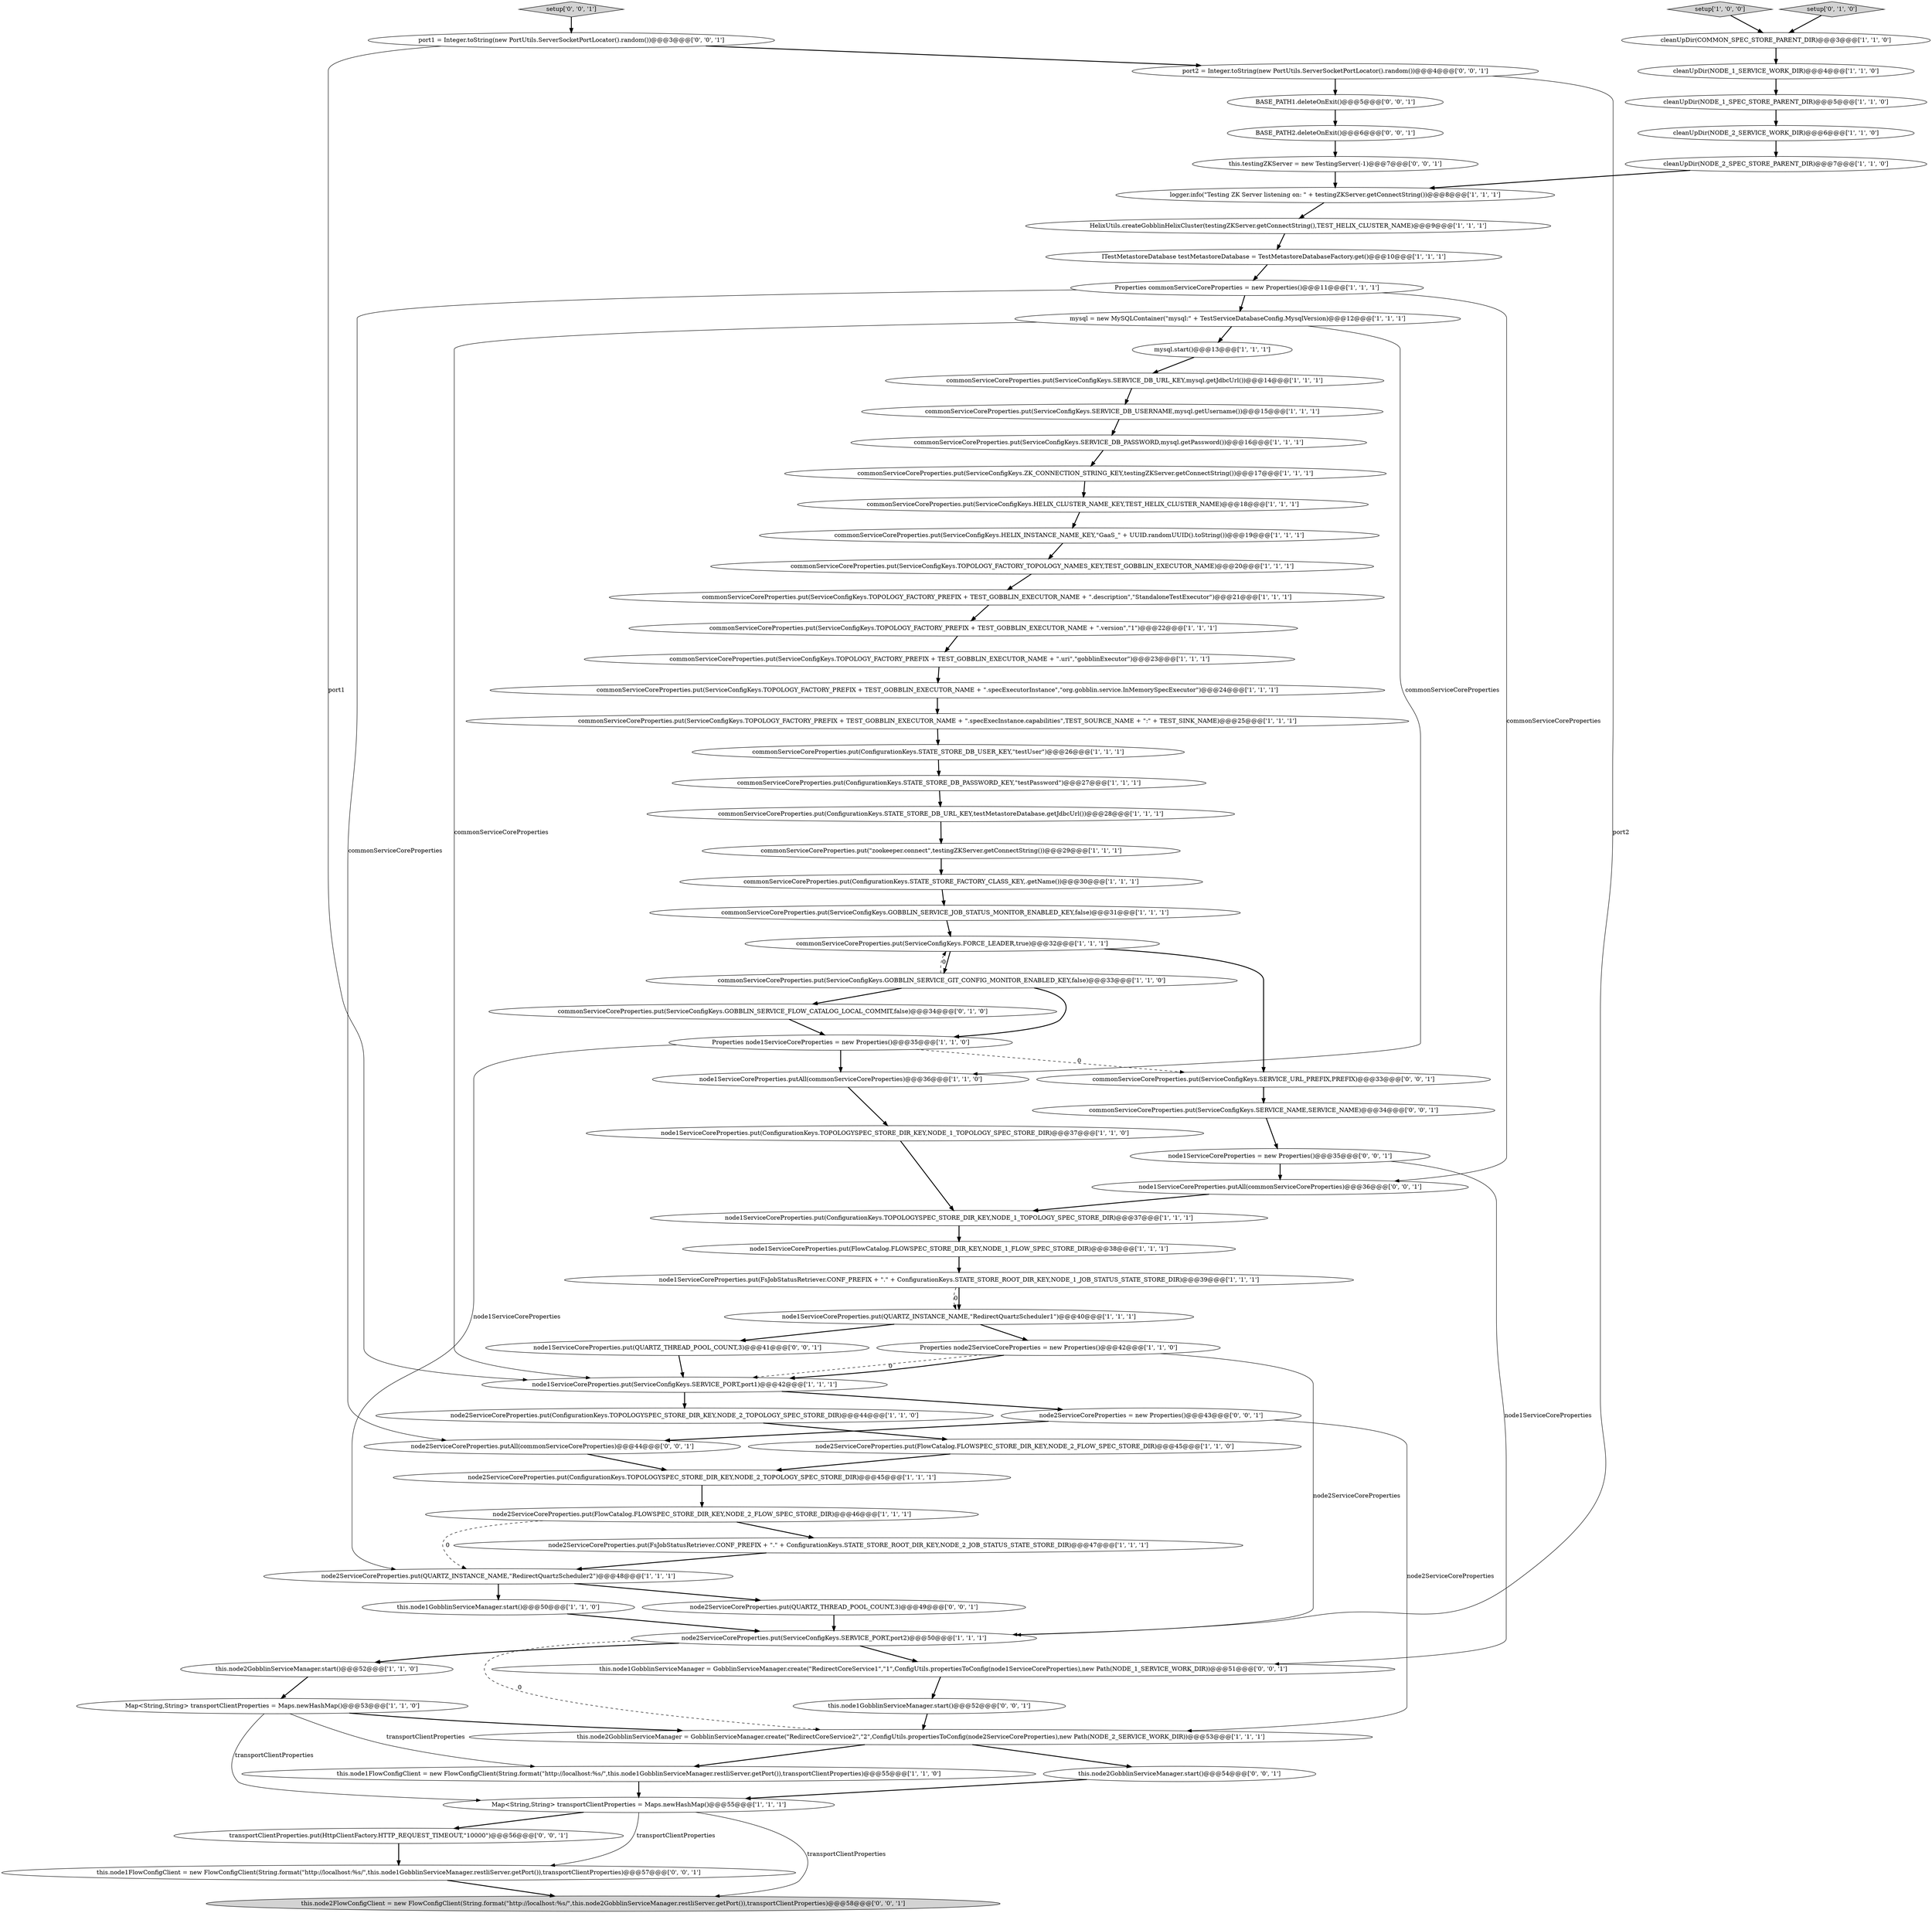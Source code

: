 digraph {
39 [style = filled, label = "commonServiceCoreProperties.put(ServiceConfigKeys.TOPOLOGY_FACTORY_PREFIX + TEST_GOBBLIN_EXECUTOR_NAME + \".specExecInstance.capabilities\",TEST_SOURCE_NAME + \":\" + TEST_SINK_NAME)@@@25@@@['1', '1', '1']", fillcolor = white, shape = ellipse image = "AAA0AAABBB1BBB"];
5 [style = filled, label = "commonServiceCoreProperties.put(ServiceConfigKeys.TOPOLOGY_FACTORY_PREFIX + TEST_GOBBLIN_EXECUTOR_NAME + \".version\",\"1\")@@@22@@@['1', '1', '1']", fillcolor = white, shape = ellipse image = "AAA0AAABBB1BBB"];
32 [style = filled, label = "node1ServiceCoreProperties.put(FlowCatalog.FLOWSPEC_STORE_DIR_KEY,NODE_1_FLOW_SPEC_STORE_DIR)@@@38@@@['1', '1', '1']", fillcolor = white, shape = ellipse image = "AAA0AAABBB1BBB"];
52 [style = filled, label = "node1ServiceCoreProperties.put(ServiceConfigKeys.SERVICE_PORT,port1)@@@42@@@['1', '1', '1']", fillcolor = white, shape = ellipse image = "AAA0AAABBB1BBB"];
64 [style = filled, label = "this.node2GobblinServiceManager.start()@@@54@@@['0', '0', '1']", fillcolor = white, shape = ellipse image = "AAA0AAABBB3BBB"];
57 [style = filled, label = "this.node1GobblinServiceManager.start()@@@52@@@['0', '0', '1']", fillcolor = white, shape = ellipse image = "AAA0AAABBB3BBB"];
58 [style = filled, label = "node1ServiceCoreProperties.putAll(commonServiceCoreProperties)@@@36@@@['0', '0', '1']", fillcolor = white, shape = ellipse image = "AAA0AAABBB3BBB"];
71 [style = filled, label = "node1ServiceCoreProperties = new Properties()@@@35@@@['0', '0', '1']", fillcolor = white, shape = ellipse image = "AAA0AAABBB3BBB"];
73 [style = filled, label = "BASE_PATH2.deleteOnExit()@@@6@@@['0', '0', '1']", fillcolor = white, shape = ellipse image = "AAA0AAABBB3BBB"];
10 [style = filled, label = "mysql = new MySQLContainer(\"mysql:\" + TestServiceDatabaseConfig.MysqlVersion)@@@12@@@['1', '1', '1']", fillcolor = white, shape = ellipse image = "AAA0AAABBB1BBB"];
27 [style = filled, label = "Properties node2ServiceCoreProperties = new Properties()@@@42@@@['1', '1', '0']", fillcolor = white, shape = ellipse image = "AAA0AAABBB1BBB"];
62 [style = filled, label = "this.testingZKServer = new TestingServer(-1)@@@7@@@['0', '0', '1']", fillcolor = white, shape = ellipse image = "AAA0AAABBB3BBB"];
13 [style = filled, label = "node2ServiceCoreProperties.put(ServiceConfigKeys.SERVICE_PORT,port2)@@@50@@@['1', '1', '1']", fillcolor = white, shape = ellipse image = "AAA0AAABBB1BBB"];
23 [style = filled, label = "commonServiceCoreProperties.put(ServiceConfigKeys.SERVICE_DB_URL_KEY,mysql.getJdbcUrl())@@@14@@@['1', '1', '1']", fillcolor = white, shape = ellipse image = "AAA0AAABBB1BBB"];
0 [style = filled, label = "mysql.start()@@@13@@@['1', '1', '1']", fillcolor = white, shape = ellipse image = "AAA0AAABBB1BBB"];
22 [style = filled, label = "node2ServiceCoreProperties.put(ConfigurationKeys.TOPOLOGYSPEC_STORE_DIR_KEY,NODE_2_TOPOLOGY_SPEC_STORE_DIR)@@@45@@@['1', '1', '1']", fillcolor = white, shape = ellipse image = "AAA0AAABBB1BBB"];
74 [style = filled, label = "node1ServiceCoreProperties.put(QUARTZ_THREAD_POOL_COUNT,3)@@@41@@@['0', '0', '1']", fillcolor = white, shape = ellipse image = "AAA0AAABBB3BBB"];
49 [style = filled, label = "HelixUtils.createGobblinHelixCluster(testingZKServer.getConnectString(),TEST_HELIX_CLUSTER_NAME)@@@9@@@['1', '1', '1']", fillcolor = white, shape = ellipse image = "AAA0AAABBB1BBB"];
4 [style = filled, label = "Map<String,String> transportClientProperties = Maps.newHashMap()@@@55@@@['1', '1', '1']", fillcolor = white, shape = ellipse image = "AAA0AAABBB1BBB"];
16 [style = filled, label = "Properties commonServiceCoreProperties = new Properties()@@@11@@@['1', '1', '1']", fillcolor = white, shape = ellipse image = "AAA0AAABBB1BBB"];
21 [style = filled, label = "commonServiceCoreProperties.put(ServiceConfigKeys.HELIX_INSTANCE_NAME_KEY,\"GaaS_\" + UUID.randomUUID().toString())@@@19@@@['1', '1', '1']", fillcolor = white, shape = ellipse image = "AAA0AAABBB1BBB"];
59 [style = filled, label = "port2 = Integer.toString(new PortUtils.ServerSocketPortLocator().random())@@@4@@@['0', '0', '1']", fillcolor = white, shape = ellipse image = "AAA0AAABBB3BBB"];
60 [style = filled, label = "this.node1FlowConfigClient = new FlowConfigClient(String.format(\"http://localhost:%s/\",this.node1GobblinServiceManager.restliServer.getPort()),transportClientProperties)@@@57@@@['0', '0', '1']", fillcolor = white, shape = ellipse image = "AAA0AAABBB3BBB"];
6 [style = filled, label = "node1ServiceCoreProperties.put(ConfigurationKeys.TOPOLOGYSPEC_STORE_DIR_KEY,NODE_1_TOPOLOGY_SPEC_STORE_DIR)@@@37@@@['1', '1', '0']", fillcolor = white, shape = ellipse image = "AAA0AAABBB1BBB"];
65 [style = filled, label = "transportClientProperties.put(HttpClientFactory.HTTP_REQUEST_TIMEOUT,\"10000\")@@@56@@@['0', '0', '1']", fillcolor = white, shape = ellipse image = "AAA0AAABBB3BBB"];
38 [style = filled, label = "this.node2GobblinServiceManager = GobblinServiceManager.create(\"RedirectCoreService2\",\"2\",ConfigUtils.propertiesToConfig(node2ServiceCoreProperties),new Path(NODE_2_SERVICE_WORK_DIR))@@@53@@@['1', '1', '1']", fillcolor = white, shape = ellipse image = "AAA0AAABBB1BBB"];
8 [style = filled, label = "commonServiceCoreProperties.put(ServiceConfigKeys.TOPOLOGY_FACTORY_TOPOLOGY_NAMES_KEY,TEST_GOBBLIN_EXECUTOR_NAME)@@@20@@@['1', '1', '1']", fillcolor = white, shape = ellipse image = "AAA0AAABBB1BBB"];
19 [style = filled, label = "commonServiceCoreProperties.put(ConfigurationKeys.STATE_STORE_FACTORY_CLASS_KEY,.getName())@@@30@@@['1', '1', '1']", fillcolor = white, shape = ellipse image = "AAA0AAABBB1BBB"];
30 [style = filled, label = "commonServiceCoreProperties.put(ConfigurationKeys.STATE_STORE_DB_USER_KEY,\"testUser\")@@@26@@@['1', '1', '1']", fillcolor = white, shape = ellipse image = "AAA0AAABBB1BBB"];
33 [style = filled, label = "commonServiceCoreProperties.put(ServiceConfigKeys.GOBBLIN_SERVICE_JOB_STATUS_MONITOR_ENABLED_KEY,false)@@@31@@@['1', '1', '1']", fillcolor = white, shape = ellipse image = "AAA0AAABBB1BBB"];
56 [style = filled, label = "commonServiceCoreProperties.put(ServiceConfigKeys.SERVICE_URL_PREFIX,PREFIX)@@@33@@@['0', '0', '1']", fillcolor = white, shape = ellipse image = "AAA0AAABBB3BBB"];
20 [style = filled, label = "cleanUpDir(NODE_2_SERVICE_WORK_DIR)@@@6@@@['1', '1', '0']", fillcolor = white, shape = ellipse image = "AAA0AAABBB1BBB"];
1 [style = filled, label = "node1ServiceCoreProperties.put(ConfigurationKeys.TOPOLOGYSPEC_STORE_DIR_KEY,NODE_1_TOPOLOGY_SPEC_STORE_DIR)@@@37@@@['1', '1', '1']", fillcolor = white, shape = ellipse image = "AAA0AAABBB1BBB"];
51 [style = filled, label = "commonServiceCoreProperties.put(\"zookeeper.connect\",testingZKServer.getConnectString())@@@29@@@['1', '1', '1']", fillcolor = white, shape = ellipse image = "AAA0AAABBB1BBB"];
75 [style = filled, label = "this.node1GobblinServiceManager = GobblinServiceManager.create(\"RedirectCoreService1\",\"1\",ConfigUtils.propertiesToConfig(node1ServiceCoreProperties),new Path(NODE_1_SERVICE_WORK_DIR))@@@51@@@['0', '0', '1']", fillcolor = white, shape = ellipse image = "AAA0AAABBB3BBB"];
36 [style = filled, label = "node2ServiceCoreProperties.put(FlowCatalog.FLOWSPEC_STORE_DIR_KEY,NODE_2_FLOW_SPEC_STORE_DIR)@@@46@@@['1', '1', '1']", fillcolor = white, shape = ellipse image = "AAA0AAABBB1BBB"];
72 [style = filled, label = "commonServiceCoreProperties.put(ServiceConfigKeys.SERVICE_NAME,SERVICE_NAME)@@@34@@@['0', '0', '1']", fillcolor = white, shape = ellipse image = "AAA0AAABBB3BBB"];
28 [style = filled, label = "node2ServiceCoreProperties.put(ConfigurationKeys.TOPOLOGYSPEC_STORE_DIR_KEY,NODE_2_TOPOLOGY_SPEC_STORE_DIR)@@@44@@@['1', '1', '0']", fillcolor = white, shape = ellipse image = "AAA0AAABBB1BBB"];
29 [style = filled, label = "commonServiceCoreProperties.put(ServiceConfigKeys.ZK_CONNECTION_STRING_KEY,testingZKServer.getConnectString())@@@17@@@['1', '1', '1']", fillcolor = white, shape = ellipse image = "AAA0AAABBB1BBB"];
37 [style = filled, label = "node2ServiceCoreProperties.put(QUARTZ_INSTANCE_NAME,\"RedirectQuartzScheduler2\")@@@48@@@['1', '1', '1']", fillcolor = white, shape = ellipse image = "AAA0AAABBB1BBB"];
17 [style = filled, label = "commonServiceCoreProperties.put(ServiceConfigKeys.TOPOLOGY_FACTORY_PREFIX + TEST_GOBBLIN_EXECUTOR_NAME + \".uri\",\"gobblinExecutor\")@@@23@@@['1', '1', '1']", fillcolor = white, shape = ellipse image = "AAA0AAABBB1BBB"];
54 [style = filled, label = "setup['0', '1', '0']", fillcolor = lightgray, shape = diamond image = "AAA0AAABBB2BBB"];
31 [style = filled, label = "node2ServiceCoreProperties.put(FsJobStatusRetriever.CONF_PREFIX + \".\" + ConfigurationKeys.STATE_STORE_ROOT_DIR_KEY,NODE_2_JOB_STATUS_STATE_STORE_DIR)@@@47@@@['1', '1', '1']", fillcolor = white, shape = ellipse image = "AAA0AAABBB1BBB"];
44 [style = filled, label = "Map<String,String> transportClientProperties = Maps.newHashMap()@@@53@@@['1', '1', '0']", fillcolor = white, shape = ellipse image = "AAA0AAABBB1BBB"];
43 [style = filled, label = "Properties node1ServiceCoreProperties = new Properties()@@@35@@@['1', '1', '0']", fillcolor = white, shape = ellipse image = "AAA0AAABBB1BBB"];
55 [style = filled, label = "commonServiceCoreProperties.put(ServiceConfigKeys.GOBBLIN_SERVICE_FLOW_CATALOG_LOCAL_COMMIT,false)@@@34@@@['0', '1', '0']", fillcolor = white, shape = ellipse image = "AAA1AAABBB2BBB"];
24 [style = filled, label = "commonServiceCoreProperties.put(ConfigurationKeys.STATE_STORE_DB_URL_KEY,testMetastoreDatabase.getJdbcUrl())@@@28@@@['1', '1', '1']", fillcolor = white, shape = ellipse image = "AAA0AAABBB1BBB"];
45 [style = filled, label = "cleanUpDir(COMMON_SPEC_STORE_PARENT_DIR)@@@3@@@['1', '1', '0']", fillcolor = white, shape = ellipse image = "AAA0AAABBB1BBB"];
47 [style = filled, label = "logger.info(\"Testing ZK Server listening on: \" + testingZKServer.getConnectString())@@@8@@@['1', '1', '1']", fillcolor = white, shape = ellipse image = "AAA0AAABBB1BBB"];
66 [style = filled, label = "port1 = Integer.toString(new PortUtils.ServerSocketPortLocator().random())@@@3@@@['0', '0', '1']", fillcolor = white, shape = ellipse image = "AAA0AAABBB3BBB"];
61 [style = filled, label = "BASE_PATH1.deleteOnExit()@@@5@@@['0', '0', '1']", fillcolor = white, shape = ellipse image = "AAA0AAABBB3BBB"];
15 [style = filled, label = "node1ServiceCoreProperties.putAll(commonServiceCoreProperties)@@@36@@@['1', '1', '0']", fillcolor = white, shape = ellipse image = "AAA0AAABBB1BBB"];
34 [style = filled, label = "commonServiceCoreProperties.put(ConfigurationKeys.STATE_STORE_DB_PASSWORD_KEY,\"testPassword\")@@@27@@@['1', '1', '1']", fillcolor = white, shape = ellipse image = "AAA0AAABBB1BBB"];
9 [style = filled, label = "commonServiceCoreProperties.put(ServiceConfigKeys.SERVICE_DB_PASSWORD,mysql.getPassword())@@@16@@@['1', '1', '1']", fillcolor = white, shape = ellipse image = "AAA0AAABBB1BBB"];
14 [style = filled, label = "cleanUpDir(NODE_2_SPEC_STORE_PARENT_DIR)@@@7@@@['1', '1', '0']", fillcolor = white, shape = ellipse image = "AAA0AAABBB1BBB"];
2 [style = filled, label = "node2ServiceCoreProperties.put(FlowCatalog.FLOWSPEC_STORE_DIR_KEY,NODE_2_FLOW_SPEC_STORE_DIR)@@@45@@@['1', '1', '0']", fillcolor = white, shape = ellipse image = "AAA0AAABBB1BBB"];
53 [style = filled, label = "setup['1', '0', '0']", fillcolor = lightgray, shape = diamond image = "AAA0AAABBB1BBB"];
12 [style = filled, label = "cleanUpDir(NODE_1_SPEC_STORE_PARENT_DIR)@@@5@@@['1', '1', '0']", fillcolor = white, shape = ellipse image = "AAA0AAABBB1BBB"];
41 [style = filled, label = "commonServiceCoreProperties.put(ServiceConfigKeys.SERVICE_DB_USERNAME,mysql.getUsername())@@@15@@@['1', '1', '1']", fillcolor = white, shape = ellipse image = "AAA0AAABBB1BBB"];
63 [style = filled, label = "setup['0', '0', '1']", fillcolor = lightgray, shape = diamond image = "AAA0AAABBB3BBB"];
68 [style = filled, label = "this.node2FlowConfigClient = new FlowConfigClient(String.format(\"http://localhost:%s/\",this.node2GobblinServiceManager.restliServer.getPort()),transportClientProperties)@@@58@@@['0', '0', '1']", fillcolor = lightgray, shape = ellipse image = "AAA0AAABBB3BBB"];
26 [style = filled, label = "commonServiceCoreProperties.put(ServiceConfigKeys.FORCE_LEADER,true)@@@32@@@['1', '1', '1']", fillcolor = white, shape = ellipse image = "AAA0AAABBB1BBB"];
50 [style = filled, label = "this.node2GobblinServiceManager.start()@@@52@@@['1', '1', '0']", fillcolor = white, shape = ellipse image = "AAA0AAABBB1BBB"];
69 [style = filled, label = "node2ServiceCoreProperties = new Properties()@@@43@@@['0', '0', '1']", fillcolor = white, shape = ellipse image = "AAA0AAABBB3BBB"];
18 [style = filled, label = "ITestMetastoreDatabase testMetastoreDatabase = TestMetastoreDatabaseFactory.get()@@@10@@@['1', '1', '1']", fillcolor = white, shape = ellipse image = "AAA0AAABBB1BBB"];
46 [style = filled, label = "node1ServiceCoreProperties.put(QUARTZ_INSTANCE_NAME,\"RedirectQuartzScheduler1\")@@@40@@@['1', '1', '1']", fillcolor = white, shape = ellipse image = "AAA0AAABBB1BBB"];
35 [style = filled, label = "commonServiceCoreProperties.put(ServiceConfigKeys.HELIX_CLUSTER_NAME_KEY,TEST_HELIX_CLUSTER_NAME)@@@18@@@['1', '1', '1']", fillcolor = white, shape = ellipse image = "AAA0AAABBB1BBB"];
42 [style = filled, label = "commonServiceCoreProperties.put(ServiceConfigKeys.GOBBLIN_SERVICE_GIT_CONFIG_MONITOR_ENABLED_KEY,false)@@@33@@@['1', '1', '0']", fillcolor = white, shape = ellipse image = "AAA0AAABBB1BBB"];
11 [style = filled, label = "cleanUpDir(NODE_1_SERVICE_WORK_DIR)@@@4@@@['1', '1', '0']", fillcolor = white, shape = ellipse image = "AAA0AAABBB1BBB"];
25 [style = filled, label = "this.node1GobblinServiceManager.start()@@@50@@@['1', '1', '0']", fillcolor = white, shape = ellipse image = "AAA0AAABBB1BBB"];
40 [style = filled, label = "commonServiceCoreProperties.put(ServiceConfigKeys.TOPOLOGY_FACTORY_PREFIX + TEST_GOBBLIN_EXECUTOR_NAME + \".description\",\"StandaloneTestExecutor\")@@@21@@@['1', '1', '1']", fillcolor = white, shape = ellipse image = "AAA0AAABBB1BBB"];
70 [style = filled, label = "node2ServiceCoreProperties.putAll(commonServiceCoreProperties)@@@44@@@['0', '0', '1']", fillcolor = white, shape = ellipse image = "AAA0AAABBB3BBB"];
48 [style = filled, label = "node1ServiceCoreProperties.put(FsJobStatusRetriever.CONF_PREFIX + \".\" + ConfigurationKeys.STATE_STORE_ROOT_DIR_KEY,NODE_1_JOB_STATUS_STATE_STORE_DIR)@@@39@@@['1', '1', '1']", fillcolor = white, shape = ellipse image = "AAA0AAABBB1BBB"];
67 [style = filled, label = "node2ServiceCoreProperties.put(QUARTZ_THREAD_POOL_COUNT,3)@@@49@@@['0', '0', '1']", fillcolor = white, shape = ellipse image = "AAA0AAABBB3BBB"];
3 [style = filled, label = "commonServiceCoreProperties.put(ServiceConfigKeys.TOPOLOGY_FACTORY_PREFIX + TEST_GOBBLIN_EXECUTOR_NAME + \".specExecutorInstance\",\"org.gobblin.service.InMemorySpecExecutor\")@@@24@@@['1', '1', '1']", fillcolor = white, shape = ellipse image = "AAA0AAABBB1BBB"];
7 [style = filled, label = "this.node1FlowConfigClient = new FlowConfigClient(String.format(\"http://localhost:%s/\",this.node1GobblinServiceManager.restliServer.getPort()),transportClientProperties)@@@55@@@['1', '1', '0']", fillcolor = white, shape = ellipse image = "AAA0AAABBB1BBB"];
59->61 [style = bold, label=""];
71->75 [style = solid, label="node1ServiceCoreProperties"];
24->51 [style = bold, label=""];
11->12 [style = bold, label=""];
42->55 [style = bold, label=""];
64->4 [style = bold, label=""];
45->11 [style = bold, label=""];
4->60 [style = solid, label="transportClientProperties"];
37->67 [style = bold, label=""];
17->3 [style = bold, label=""];
16->58 [style = solid, label="commonServiceCoreProperties"];
19->33 [style = bold, label=""];
15->6 [style = bold, label=""];
54->45 [style = bold, label=""];
46->74 [style = bold, label=""];
71->58 [style = bold, label=""];
0->23 [style = bold, label=""];
5->17 [style = bold, label=""];
10->52 [style = solid, label="commonServiceCoreProperties"];
69->38 [style = solid, label="node2ServiceCoreProperties"];
57->38 [style = bold, label=""];
42->26 [style = dashed, label="0"];
25->13 [style = bold, label=""];
13->75 [style = bold, label=""];
14->47 [style = bold, label=""];
35->21 [style = bold, label=""];
26->56 [style = bold, label=""];
27->52 [style = dashed, label="0"];
39->30 [style = bold, label=""];
3->39 [style = bold, label=""];
13->38 [style = dashed, label="0"];
31->37 [style = bold, label=""];
66->59 [style = bold, label=""];
26->42 [style = bold, label=""];
59->13 [style = solid, label="port2"];
75->57 [style = bold, label=""];
21->8 [style = bold, label=""];
36->37 [style = dashed, label="0"];
13->50 [style = bold, label=""];
44->7 [style = solid, label="transportClientProperties"];
43->15 [style = bold, label=""];
63->66 [style = bold, label=""];
66->52 [style = solid, label="port1"];
38->7 [style = bold, label=""];
22->36 [style = bold, label=""];
61->73 [style = bold, label=""];
43->37 [style = solid, label="node1ServiceCoreProperties"];
12->20 [style = bold, label=""];
73->62 [style = bold, label=""];
1->32 [style = bold, label=""];
62->47 [style = bold, label=""];
72->71 [style = bold, label=""];
40->5 [style = bold, label=""];
30->34 [style = bold, label=""];
47->49 [style = bold, label=""];
51->19 [style = bold, label=""];
69->70 [style = bold, label=""];
29->35 [style = bold, label=""];
46->27 [style = bold, label=""];
4->65 [style = bold, label=""];
48->46 [style = dashed, label="0"];
67->13 [style = bold, label=""];
16->10 [style = bold, label=""];
53->45 [style = bold, label=""];
10->15 [style = solid, label="commonServiceCoreProperties"];
18->16 [style = bold, label=""];
9->29 [style = bold, label=""];
23->41 [style = bold, label=""];
8->40 [style = bold, label=""];
44->4 [style = solid, label="transportClientProperties"];
6->1 [style = bold, label=""];
28->2 [style = bold, label=""];
50->44 [style = bold, label=""];
10->0 [style = bold, label=""];
27->13 [style = solid, label="node2ServiceCoreProperties"];
60->68 [style = bold, label=""];
4->68 [style = solid, label="transportClientProperties"];
34->24 [style = bold, label=""];
70->22 [style = bold, label=""];
27->52 [style = bold, label=""];
52->69 [style = bold, label=""];
42->43 [style = bold, label=""];
56->72 [style = bold, label=""];
44->38 [style = bold, label=""];
49->18 [style = bold, label=""];
38->64 [style = bold, label=""];
36->31 [style = bold, label=""];
7->4 [style = bold, label=""];
2->22 [style = bold, label=""];
32->48 [style = bold, label=""];
48->46 [style = bold, label=""];
16->70 [style = solid, label="commonServiceCoreProperties"];
41->9 [style = bold, label=""];
55->43 [style = bold, label=""];
65->60 [style = bold, label=""];
52->28 [style = bold, label=""];
20->14 [style = bold, label=""];
37->25 [style = bold, label=""];
74->52 [style = bold, label=""];
33->26 [style = bold, label=""];
58->1 [style = bold, label=""];
43->56 [style = dashed, label="0"];
}
